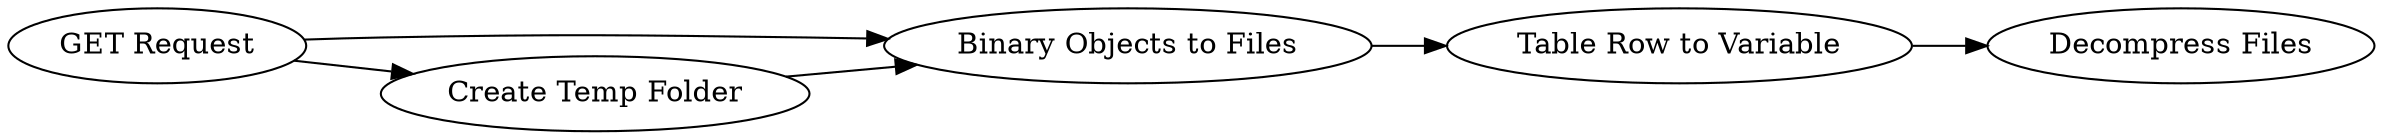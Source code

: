 digraph {
	5 -> 3
	1 -> 4
	4 -> 5
	1 -> 2
	2 -> 4
	5 [label="Table Row to Variable"]
	1 [label="GET Request"]
	4 [label="Binary Objects to Files"]
	3 [label="Decompress Files"]
	2 [label="Create Temp Folder"]
	rankdir=LR
}
